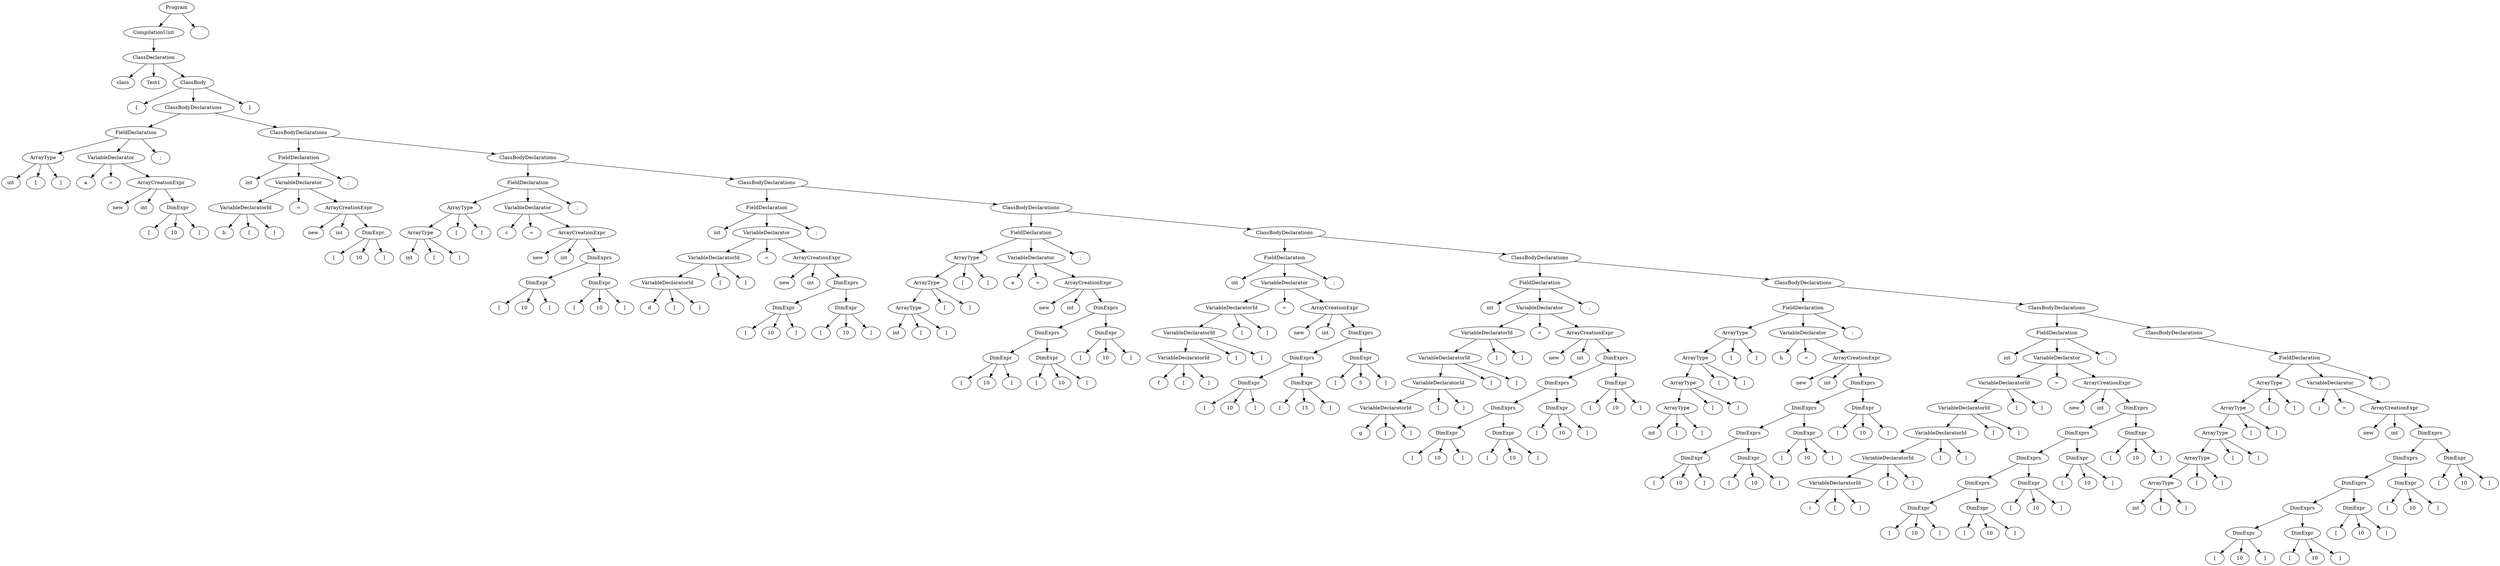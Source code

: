 digraph G {
n1 [label="class"]
n2 [label="Test1"]
n3 [label="{"]
n4 [label="int"]
n5 [label="["]
n6 [label="]"]
n7 [label="ArrayType"]
n7->n6;
n7->n5;
n7->n4;
n8 [label="a"]
n9 [label="="]
n10 [label="new"]
n11 [label="int"]
n12 [label="["]
n13 [label="10"]
n14 [label="]"]
n15 [label="DimExpr"]
n15->n14;
n15->n13;
n15->n12;
n16 [label="ArrayCreationExpr"]
n16->n15;
n16->n11;
n16->n10;
n17 [label="VariableDeclarator"]
n17->n16;
n17->n9;
n17->n8;
n18 [label=";"]
n19 [label="FieldDeclaration"]
n19->n18;
n19->n17;
n19->n7;
n20 [label="int"]
n21 [label="b"]
n22 [label="["]
n23 [label="]"]
n24 [label="VariableDeclaratorId"]
n24->n23;
n24->n22;
n24->n21;
n25 [label="="]
n26 [label="new"]
n27 [label="int"]
n28 [label="["]
n29 [label="10"]
n30 [label="]"]
n31 [label="DimExpr"]
n31->n30;
n31->n29;
n31->n28;
n32 [label="ArrayCreationExpr"]
n32->n31;
n32->n27;
n32->n26;
n33 [label="VariableDeclarator"]
n33->n32;
n33->n25;
n33->n24;
n34 [label=";"]
n35 [label="FieldDeclaration"]
n35->n34;
n35->n33;
n35->n20;
n36 [label="int"]
n37 [label="["]
n38 [label="]"]
n39 [label="ArrayType"]
n39->n38;
n39->n37;
n39->n36;
n40 [label="["]
n41 [label="]"]
n42 [label="ArrayType"]
n42->n41;
n42->n40;
n42->n39;
n43 [label="c"]
n44 [label="="]
n45 [label="new"]
n46 [label="int"]
n47 [label="["]
n48 [label="10"]
n49 [label="]"]
n50 [label="DimExpr"]
n50->n49;
n50->n48;
n50->n47;
n51 [label="["]
n52 [label="10"]
n53 [label="]"]
n54 [label="DimExpr"]
n54->n53;
n54->n52;
n54->n51;
n55 [label="DimExprs"]
n55->n54;
n55->n50;
n56 [label="ArrayCreationExpr"]
n56->n55;
n56->n46;
n56->n45;
n57 [label="VariableDeclarator"]
n57->n56;
n57->n44;
n57->n43;
n58 [label=";"]
n59 [label="FieldDeclaration"]
n59->n58;
n59->n57;
n59->n42;
n60 [label="int"]
n61 [label="d"]
n62 [label="["]
n63 [label="]"]
n64 [label="VariableDeclaratorId"]
n64->n63;
n64->n62;
n64->n61;
n65 [label="["]
n66 [label="]"]
n67 [label="VariableDeclaratorId"]
n67->n66;
n67->n65;
n67->n64;
n68 [label="="]
n69 [label="new"]
n70 [label="int"]
n71 [label="["]
n72 [label="10"]
n73 [label="]"]
n74 [label="DimExpr"]
n74->n73;
n74->n72;
n74->n71;
n75 [label="["]
n76 [label="10"]
n77 [label="]"]
n78 [label="DimExpr"]
n78->n77;
n78->n76;
n78->n75;
n79 [label="DimExprs"]
n79->n78;
n79->n74;
n80 [label="ArrayCreationExpr"]
n80->n79;
n80->n70;
n80->n69;
n81 [label="VariableDeclarator"]
n81->n80;
n81->n68;
n81->n67;
n82 [label=";"]
n83 [label="FieldDeclaration"]
n83->n82;
n83->n81;
n83->n60;
n84 [label="int"]
n85 [label="["]
n86 [label="]"]
n87 [label="ArrayType"]
n87->n86;
n87->n85;
n87->n84;
n88 [label="["]
n89 [label="]"]
n90 [label="ArrayType"]
n90->n89;
n90->n88;
n90->n87;
n91 [label="["]
n92 [label="]"]
n93 [label="ArrayType"]
n93->n92;
n93->n91;
n93->n90;
n94 [label="e"]
n95 [label="="]
n96 [label="new"]
n97 [label="int"]
n98 [label="["]
n99 [label="10"]
n100 [label="]"]
n101 [label="DimExpr"]
n101->n100;
n101->n99;
n101->n98;
n102 [label="["]
n103 [label="10"]
n104 [label="]"]
n105 [label="DimExpr"]
n105->n104;
n105->n103;
n105->n102;
n106 [label="DimExprs"]
n106->n105;
n106->n101;
n107 [label="["]
n108 [label="10"]
n109 [label="]"]
n110 [label="DimExpr"]
n110->n109;
n110->n108;
n110->n107;
n111 [label="DimExprs"]
n111->n110;
n111->n106;
n112 [label="ArrayCreationExpr"]
n112->n111;
n112->n97;
n112->n96;
n113 [label="VariableDeclarator"]
n113->n112;
n113->n95;
n113->n94;
n114 [label=";"]
n115 [label="FieldDeclaration"]
n115->n114;
n115->n113;
n115->n93;
n116 [label="int"]
n117 [label="f"]
n118 [label="["]
n119 [label="]"]
n120 [label="VariableDeclaratorId"]
n120->n119;
n120->n118;
n120->n117;
n121 [label="["]
n122 [label="]"]
n123 [label="VariableDeclaratorId"]
n123->n122;
n123->n121;
n123->n120;
n124 [label="["]
n125 [label="]"]
n126 [label="VariableDeclaratorId"]
n126->n125;
n126->n124;
n126->n123;
n127 [label="="]
n128 [label="new"]
n129 [label="int"]
n130 [label="["]
n131 [label="10"]
n132 [label="]"]
n133 [label="DimExpr"]
n133->n132;
n133->n131;
n133->n130;
n134 [label="["]
n135 [label="15"]
n136 [label="]"]
n137 [label="DimExpr"]
n137->n136;
n137->n135;
n137->n134;
n138 [label="DimExprs"]
n138->n137;
n138->n133;
n139 [label="["]
n140 [label="5"]
n141 [label="]"]
n142 [label="DimExpr"]
n142->n141;
n142->n140;
n142->n139;
n143 [label="DimExprs"]
n143->n142;
n143->n138;
n144 [label="ArrayCreationExpr"]
n144->n143;
n144->n129;
n144->n128;
n145 [label="VariableDeclarator"]
n145->n144;
n145->n127;
n145->n126;
n146 [label=";"]
n147 [label="FieldDeclaration"]
n147->n146;
n147->n145;
n147->n116;
n148 [label="int"]
n149 [label="g"]
n150 [label="["]
n151 [label="]"]
n152 [label="VariableDeclaratorId"]
n152->n151;
n152->n150;
n152->n149;
n153 [label="["]
n154 [label="]"]
n155 [label="VariableDeclaratorId"]
n155->n154;
n155->n153;
n155->n152;
n156 [label="["]
n157 [label="]"]
n158 [label="VariableDeclaratorId"]
n158->n157;
n158->n156;
n158->n155;
n159 [label="["]
n160 [label="]"]
n161 [label="VariableDeclaratorId"]
n161->n160;
n161->n159;
n161->n158;
n162 [label="="]
n163 [label="new"]
n164 [label="int"]
n165 [label="["]
n166 [label="10"]
n167 [label="]"]
n168 [label="DimExpr"]
n168->n167;
n168->n166;
n168->n165;
n169 [label="["]
n170 [label="10"]
n171 [label="]"]
n172 [label="DimExpr"]
n172->n171;
n172->n170;
n172->n169;
n173 [label="DimExprs"]
n173->n172;
n173->n168;
n174 [label="["]
n175 [label="10"]
n176 [label="]"]
n177 [label="DimExpr"]
n177->n176;
n177->n175;
n177->n174;
n178 [label="DimExprs"]
n178->n177;
n178->n173;
n179 [label="["]
n180 [label="10"]
n181 [label="]"]
n182 [label="DimExpr"]
n182->n181;
n182->n180;
n182->n179;
n183 [label="DimExprs"]
n183->n182;
n183->n178;
n184 [label="ArrayCreationExpr"]
n184->n183;
n184->n164;
n184->n163;
n185 [label="VariableDeclarator"]
n185->n184;
n185->n162;
n185->n161;
n186 [label=";"]
n187 [label="FieldDeclaration"]
n187->n186;
n187->n185;
n187->n148;
n188 [label="int"]
n189 [label="["]
n190 [label="]"]
n191 [label="ArrayType"]
n191->n190;
n191->n189;
n191->n188;
n192 [label="["]
n193 [label="]"]
n194 [label="ArrayType"]
n194->n193;
n194->n192;
n194->n191;
n195 [label="["]
n196 [label="]"]
n197 [label="ArrayType"]
n197->n196;
n197->n195;
n197->n194;
n198 [label="["]
n199 [label="]"]
n200 [label="ArrayType"]
n200->n199;
n200->n198;
n200->n197;
n201 [label="h"]
n202 [label="="]
n203 [label="new"]
n204 [label="int"]
n205 [label="["]
n206 [label="10"]
n207 [label="]"]
n208 [label="DimExpr"]
n208->n207;
n208->n206;
n208->n205;
n209 [label="["]
n210 [label="10"]
n211 [label="]"]
n212 [label="DimExpr"]
n212->n211;
n212->n210;
n212->n209;
n213 [label="DimExprs"]
n213->n212;
n213->n208;
n214 [label="["]
n215 [label="10"]
n216 [label="]"]
n217 [label="DimExpr"]
n217->n216;
n217->n215;
n217->n214;
n218 [label="DimExprs"]
n218->n217;
n218->n213;
n219 [label="["]
n220 [label="10"]
n221 [label="]"]
n222 [label="DimExpr"]
n222->n221;
n222->n220;
n222->n219;
n223 [label="DimExprs"]
n223->n222;
n223->n218;
n224 [label="ArrayCreationExpr"]
n224->n223;
n224->n204;
n224->n203;
n225 [label="VariableDeclarator"]
n225->n224;
n225->n202;
n225->n201;
n226 [label=";"]
n227 [label="FieldDeclaration"]
n227->n226;
n227->n225;
n227->n200;
n228 [label="int"]
n229 [label="i"]
n230 [label="["]
n231 [label="]"]
n232 [label="VariableDeclaratorId"]
n232->n231;
n232->n230;
n232->n229;
n233 [label="["]
n234 [label="]"]
n235 [label="VariableDeclaratorId"]
n235->n234;
n235->n233;
n235->n232;
n236 [label="["]
n237 [label="]"]
n238 [label="VariableDeclaratorId"]
n238->n237;
n238->n236;
n238->n235;
n239 [label="["]
n240 [label="]"]
n241 [label="VariableDeclaratorId"]
n241->n240;
n241->n239;
n241->n238;
n242 [label="["]
n243 [label="]"]
n244 [label="VariableDeclaratorId"]
n244->n243;
n244->n242;
n244->n241;
n245 [label="="]
n246 [label="new"]
n247 [label="int"]
n248 [label="["]
n249 [label="10"]
n250 [label="]"]
n251 [label="DimExpr"]
n251->n250;
n251->n249;
n251->n248;
n252 [label="["]
n253 [label="10"]
n254 [label="]"]
n255 [label="DimExpr"]
n255->n254;
n255->n253;
n255->n252;
n256 [label="DimExprs"]
n256->n255;
n256->n251;
n257 [label="["]
n258 [label="10"]
n259 [label="]"]
n260 [label="DimExpr"]
n260->n259;
n260->n258;
n260->n257;
n261 [label="DimExprs"]
n261->n260;
n261->n256;
n262 [label="["]
n263 [label="10"]
n264 [label="]"]
n265 [label="DimExpr"]
n265->n264;
n265->n263;
n265->n262;
n266 [label="DimExprs"]
n266->n265;
n266->n261;
n267 [label="["]
n268 [label="10"]
n269 [label="]"]
n270 [label="DimExpr"]
n270->n269;
n270->n268;
n270->n267;
n271 [label="DimExprs"]
n271->n270;
n271->n266;
n272 [label="ArrayCreationExpr"]
n272->n271;
n272->n247;
n272->n246;
n273 [label="VariableDeclarator"]
n273->n272;
n273->n245;
n273->n244;
n274 [label=";"]
n275 [label="FieldDeclaration"]
n275->n274;
n275->n273;
n275->n228;
n276 [label="int"]
n277 [label="["]
n278 [label="]"]
n279 [label="ArrayType"]
n279->n278;
n279->n277;
n279->n276;
n280 [label="["]
n281 [label="]"]
n282 [label="ArrayType"]
n282->n281;
n282->n280;
n282->n279;
n283 [label="["]
n284 [label="]"]
n285 [label="ArrayType"]
n285->n284;
n285->n283;
n285->n282;
n286 [label="["]
n287 [label="]"]
n288 [label="ArrayType"]
n288->n287;
n288->n286;
n288->n285;
n289 [label="["]
n290 [label="]"]
n291 [label="ArrayType"]
n291->n290;
n291->n289;
n291->n288;
n292 [label="j"]
n293 [label="="]
n294 [label="new"]
n295 [label="int"]
n296 [label="["]
n297 [label="10"]
n298 [label="]"]
n299 [label="DimExpr"]
n299->n298;
n299->n297;
n299->n296;
n300 [label="["]
n301 [label="10"]
n302 [label="]"]
n303 [label="DimExpr"]
n303->n302;
n303->n301;
n303->n300;
n304 [label="DimExprs"]
n304->n303;
n304->n299;
n305 [label="["]
n306 [label="10"]
n307 [label="]"]
n308 [label="DimExpr"]
n308->n307;
n308->n306;
n308->n305;
n309 [label="DimExprs"]
n309->n308;
n309->n304;
n310 [label="["]
n311 [label="10"]
n312 [label="]"]
n313 [label="DimExpr"]
n313->n312;
n313->n311;
n313->n310;
n314 [label="DimExprs"]
n314->n313;
n314->n309;
n315 [label="["]
n316 [label="10"]
n317 [label="]"]
n318 [label="DimExpr"]
n318->n317;
n318->n316;
n318->n315;
n319 [label="DimExprs"]
n319->n318;
n319->n314;
n320 [label="ArrayCreationExpr"]
n320->n319;
n320->n295;
n320->n294;
n321 [label="VariableDeclarator"]
n321->n320;
n321->n293;
n321->n292;
n322 [label=";"]
n323 [label="FieldDeclaration"]
n323->n322;
n323->n321;
n323->n291;
n324 [label="ClassBodyDeclarations"]
n324->n323;
n325 [label="ClassBodyDeclarations"]
n325->n324;
n325->n275;
n326 [label="ClassBodyDeclarations"]
n326->n325;
n326->n227;
n327 [label="ClassBodyDeclarations"]
n327->n326;
n327->n187;
n328 [label="ClassBodyDeclarations"]
n328->n327;
n328->n147;
n329 [label="ClassBodyDeclarations"]
n329->n328;
n329->n115;
n330 [label="ClassBodyDeclarations"]
n330->n329;
n330->n83;
n331 [label="ClassBodyDeclarations"]
n331->n330;
n331->n59;
n332 [label="ClassBodyDeclarations"]
n332->n331;
n332->n35;
n333 [label="ClassBodyDeclarations"]
n333->n332;
n333->n19;
n334 [label="}"]
n335 [label="ClassBody"]
n335->n334;
n335->n333;
n335->n3;
n336 [label="ClassDeclaration"]
n336->n335;
n336->n2;
n336->n1;
n337 [label="CompilationUnit"]
n337->n336;
n338 [label="Program"]
n338->n339;
n338->n337;
n339 [label=""]
}
